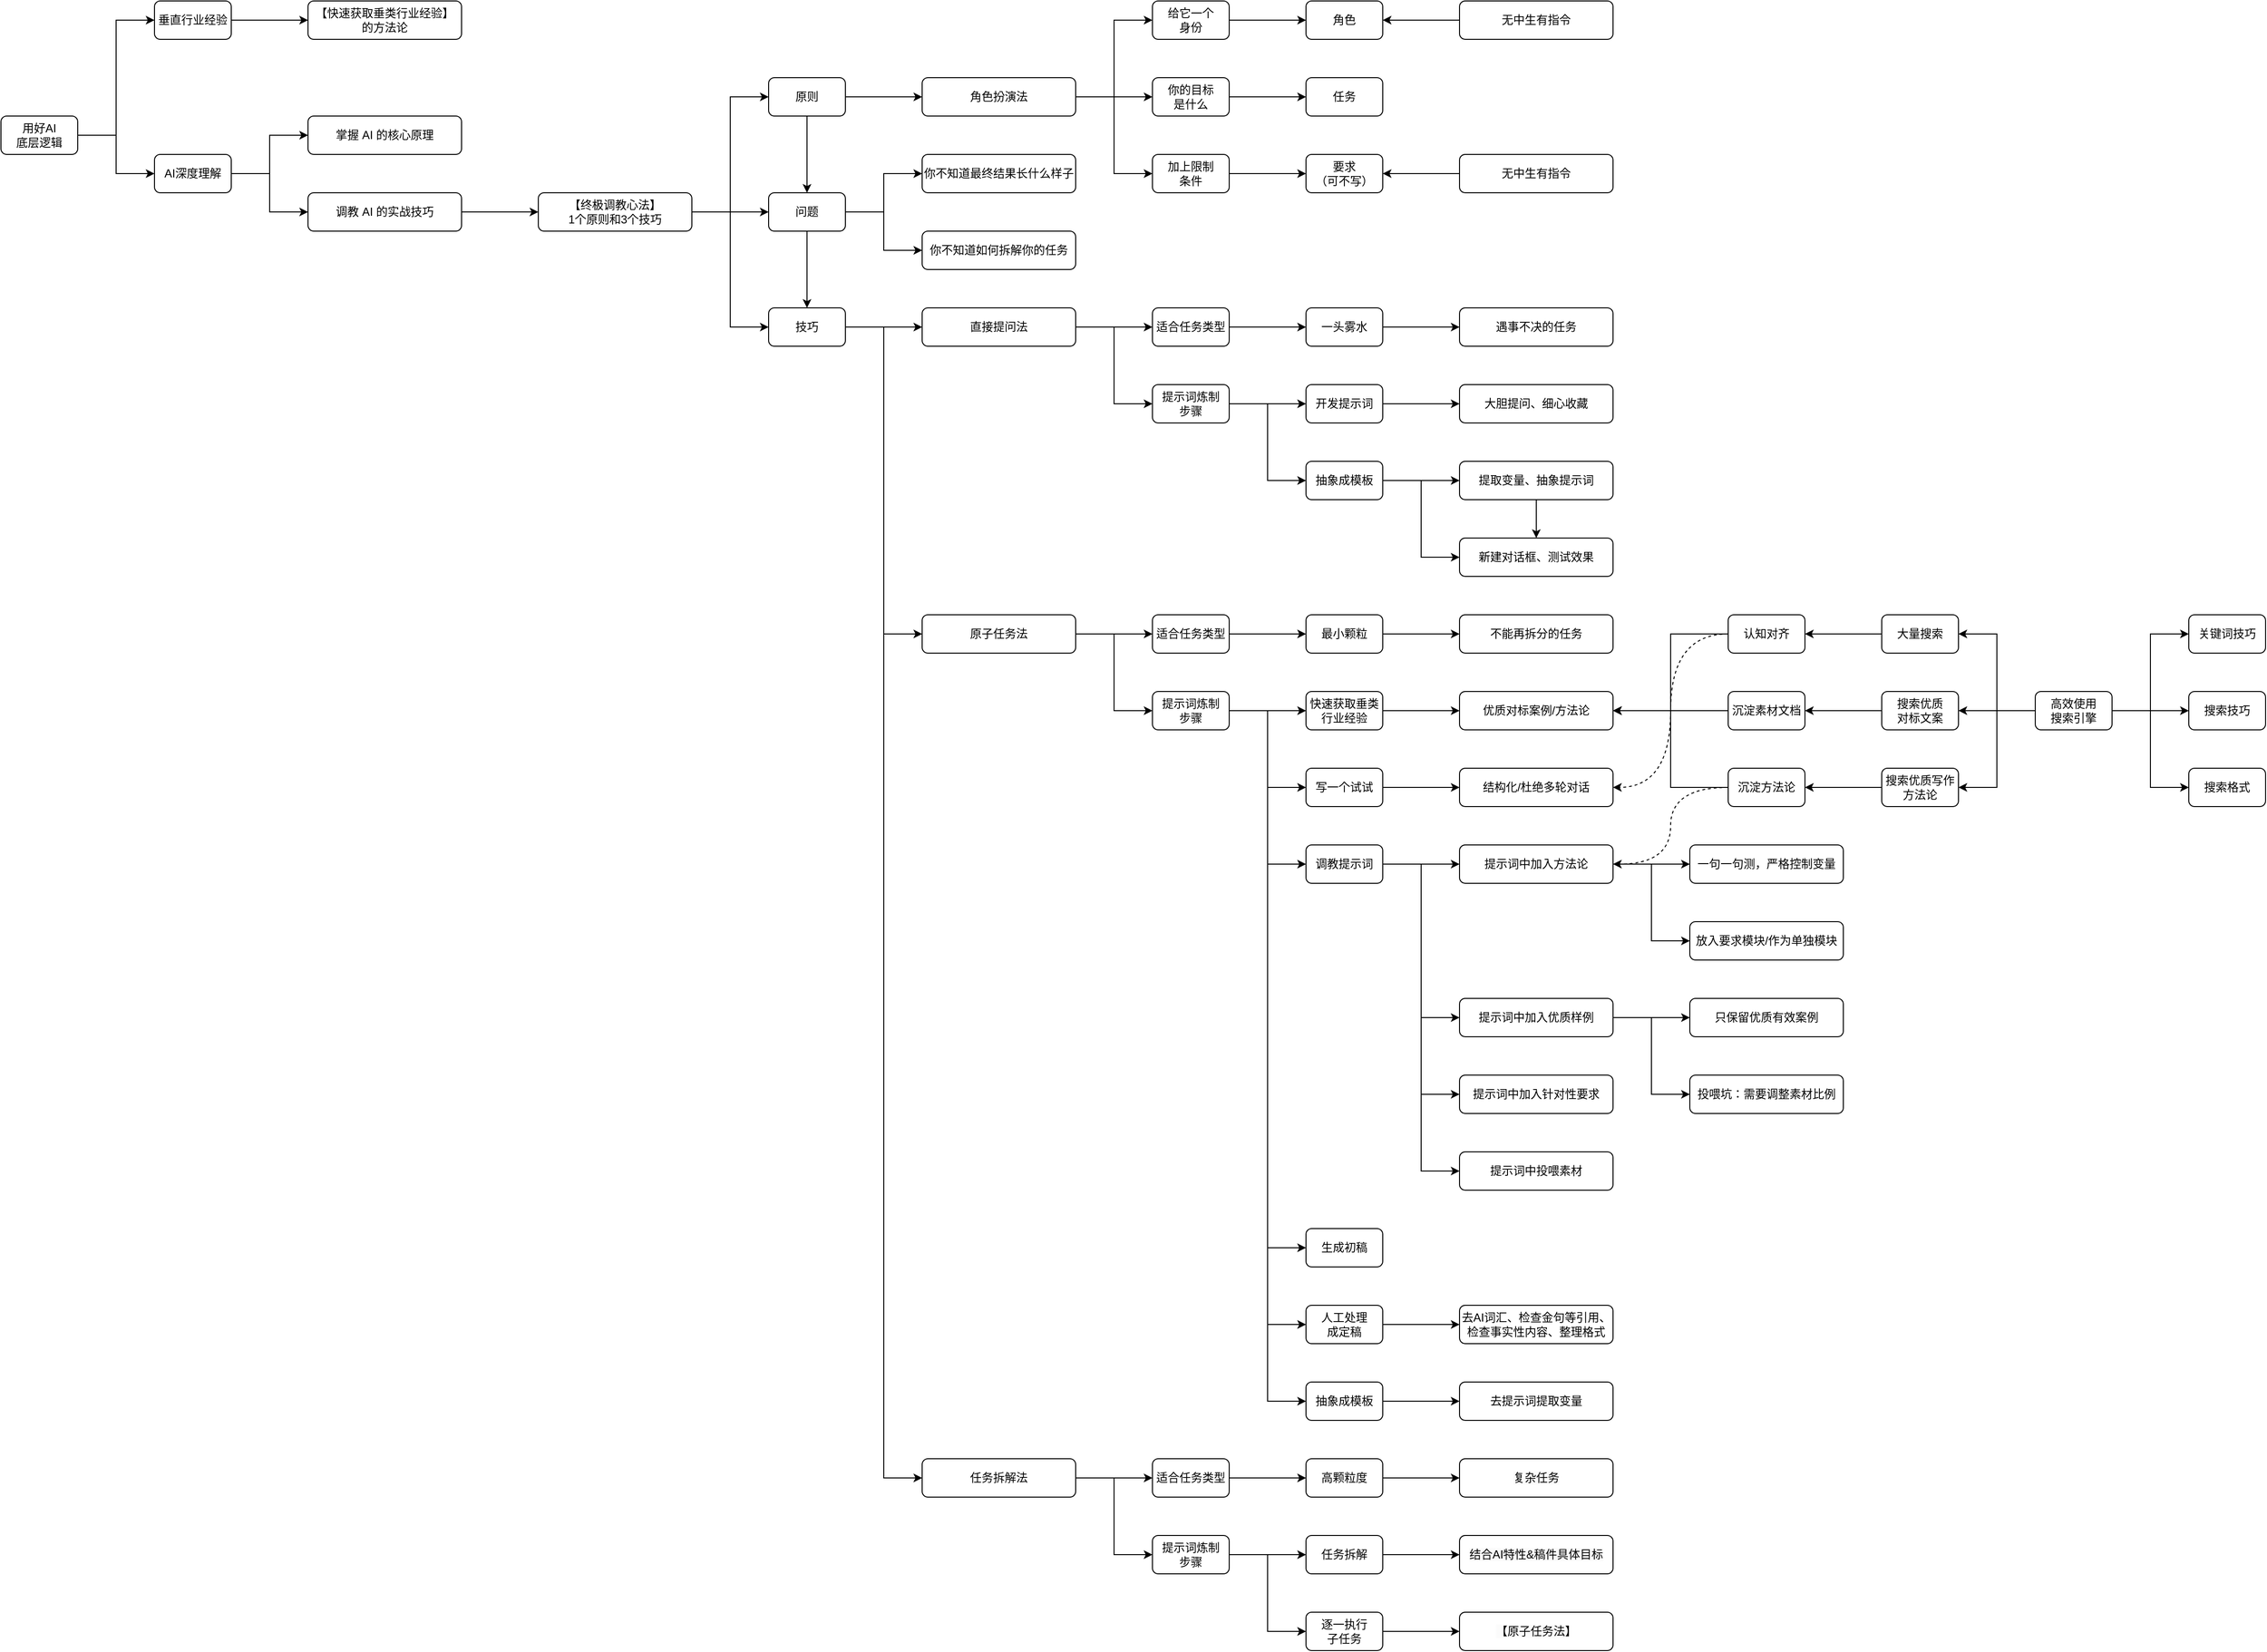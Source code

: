 <mxfile version="25.0.3">
  <diagram name="第 1 页" id="VVKxm9oJFXwjmaiK9dIZ">
    <mxGraphModel dx="1761" dy="476" grid="1" gridSize="10" guides="1" tooltips="1" connect="1" arrows="1" fold="1" page="1" pageScale="1" pageWidth="827" pageHeight="1169" math="0" shadow="0">
      <root>
        <mxCell id="0" />
        <mxCell id="1" parent="0" />
        <mxCell id="oRHwsimc5Iw2dlS-Z3f--4" style="edgeStyle=orthogonalEdgeStyle;rounded=0;hachureGap=4;orthogonalLoop=1;jettySize=auto;html=1;fontFamily=Architects Daughter;fontSource=https%3A%2F%2Ffonts.googleapis.com%2Fcss%3Ffamily%3DArchitects%2BDaughter;" parent="1" source="oRHwsimc5Iw2dlS-Z3f--1" target="oRHwsimc5Iw2dlS-Z3f--2" edge="1">
          <mxGeometry relative="1" as="geometry">
            <Array as="points">
              <mxPoint x="-640" y="260" />
              <mxPoint x="-640" y="140" />
            </Array>
          </mxGeometry>
        </mxCell>
        <mxCell id="oRHwsimc5Iw2dlS-Z3f--5" style="edgeStyle=orthogonalEdgeStyle;shape=connector;rounded=0;hachureGap=4;orthogonalLoop=1;jettySize=auto;html=1;strokeColor=default;align=center;verticalAlign=middle;fontFamily=Architects Daughter;fontSource=https%3A%2F%2Ffonts.googleapis.com%2Fcss%3Ffamily%3DArchitects%2BDaughter;fontSize=11;fontColor=default;labelBackgroundColor=default;endArrow=classic;" parent="1" source="oRHwsimc5Iw2dlS-Z3f--1" target="oRHwsimc5Iw2dlS-Z3f--3" edge="1">
          <mxGeometry relative="1" as="geometry" />
        </mxCell>
        <mxCell id="oRHwsimc5Iw2dlS-Z3f--1" value="用好AI&lt;br&gt;底层逻辑" style="rounded=1;whiteSpace=wrap;html=1;" parent="1" vertex="1">
          <mxGeometry x="-760" y="240" width="80" height="40" as="geometry" />
        </mxCell>
        <mxCell id="oRHwsimc5Iw2dlS-Z3f--7" style="edgeStyle=orthogonalEdgeStyle;shape=connector;rounded=0;hachureGap=4;orthogonalLoop=1;jettySize=auto;html=1;entryX=0;entryY=0.5;entryDx=0;entryDy=0;strokeColor=default;align=center;verticalAlign=middle;fontFamily=Architects Daughter;fontSource=https%3A%2F%2Ffonts.googleapis.com%2Fcss%3Ffamily%3DArchitects%2BDaughter;fontSize=11;fontColor=default;labelBackgroundColor=default;endArrow=classic;" parent="1" source="oRHwsimc5Iw2dlS-Z3f--2" target="oRHwsimc5Iw2dlS-Z3f--6" edge="1">
          <mxGeometry relative="1" as="geometry" />
        </mxCell>
        <mxCell id="oRHwsimc5Iw2dlS-Z3f--2" value="垂直行业经验" style="rounded=1;whiteSpace=wrap;html=1;" parent="1" vertex="1">
          <mxGeometry x="-600" y="120" width="80" height="40" as="geometry" />
        </mxCell>
        <mxCell id="oRHwsimc5Iw2dlS-Z3f--9" style="edgeStyle=orthogonalEdgeStyle;shape=connector;rounded=0;hachureGap=4;orthogonalLoop=1;jettySize=auto;html=1;strokeColor=default;align=center;verticalAlign=middle;fontFamily=Architects Daughter;fontSource=https%3A%2F%2Ffonts.googleapis.com%2Fcss%3Ffamily%3DArchitects%2BDaughter;fontSize=11;fontColor=default;labelBackgroundColor=default;endArrow=classic;" parent="1" source="oRHwsimc5Iw2dlS-Z3f--3" target="oRHwsimc5Iw2dlS-Z3f--8" edge="1">
          <mxGeometry relative="1" as="geometry">
            <Array as="points">
              <mxPoint x="-480" y="300" />
              <mxPoint x="-480" y="340" />
            </Array>
          </mxGeometry>
        </mxCell>
        <mxCell id="oRHwsimc5Iw2dlS-Z3f--11" style="edgeStyle=orthogonalEdgeStyle;shape=connector;rounded=0;hachureGap=4;orthogonalLoop=1;jettySize=auto;html=1;strokeColor=default;align=center;verticalAlign=middle;fontFamily=Architects Daughter;fontSource=https%3A%2F%2Ffonts.googleapis.com%2Fcss%3Ffamily%3DArchitects%2BDaughter;fontSize=11;fontColor=default;labelBackgroundColor=default;endArrow=classic;" parent="1" source="oRHwsimc5Iw2dlS-Z3f--3" target="oRHwsimc5Iw2dlS-Z3f--10" edge="1">
          <mxGeometry relative="1" as="geometry" />
        </mxCell>
        <mxCell id="oRHwsimc5Iw2dlS-Z3f--3" value="AI深度理解" style="rounded=1;whiteSpace=wrap;html=1;" parent="1" vertex="1">
          <mxGeometry x="-600" y="280" width="80" height="40" as="geometry" />
        </mxCell>
        <mxCell id="oRHwsimc5Iw2dlS-Z3f--6" value="&lt;div&gt;【快速获取垂类行业经验】&lt;/div&gt;&lt;div&gt;的方法论&lt;/div&gt;" style="rounded=1;whiteSpace=wrap;html=1;" parent="1" vertex="1">
          <mxGeometry x="-440" y="120" width="160" height="40" as="geometry" />
        </mxCell>
        <mxCell id="oRHwsimc5Iw2dlS-Z3f--13" style="edgeStyle=orthogonalEdgeStyle;shape=connector;rounded=0;hachureGap=4;orthogonalLoop=1;jettySize=auto;html=1;strokeColor=default;align=center;verticalAlign=middle;fontFamily=Architects Daughter;fontSource=https%3A%2F%2Ffonts.googleapis.com%2Fcss%3Ffamily%3DArchitects%2BDaughter;fontSize=11;fontColor=default;labelBackgroundColor=default;endArrow=classic;" parent="1" source="oRHwsimc5Iw2dlS-Z3f--8" target="oRHwsimc5Iw2dlS-Z3f--12" edge="1">
          <mxGeometry relative="1" as="geometry" />
        </mxCell>
        <mxCell id="oRHwsimc5Iw2dlS-Z3f--8" value="&lt;div&gt;调教 AI 的实战技巧&lt;/div&gt;" style="rounded=1;whiteSpace=wrap;html=1;" parent="1" vertex="1">
          <mxGeometry x="-440" y="320" width="160" height="40" as="geometry" />
        </mxCell>
        <mxCell id="oRHwsimc5Iw2dlS-Z3f--10" value="&lt;div&gt;掌握 AI 的核心原理&lt;/div&gt;" style="rounded=1;whiteSpace=wrap;html=1;" parent="1" vertex="1">
          <mxGeometry x="-440" y="240" width="160" height="40" as="geometry" />
        </mxCell>
        <mxCell id="oRHwsimc5Iw2dlS-Z3f--16" style="edgeStyle=orthogonalEdgeStyle;shape=connector;rounded=0;hachureGap=4;orthogonalLoop=1;jettySize=auto;html=1;entryX=0;entryY=0.5;entryDx=0;entryDy=0;strokeColor=default;align=center;verticalAlign=middle;fontFamily=Architects Daughter;fontSource=https%3A%2F%2Ffonts.googleapis.com%2Fcss%3Ffamily%3DArchitects%2BDaughter;fontSize=11;fontColor=default;labelBackgroundColor=default;endArrow=classic;" parent="1" source="oRHwsimc5Iw2dlS-Z3f--12" target="oRHwsimc5Iw2dlS-Z3f--15" edge="1">
          <mxGeometry relative="1" as="geometry" />
        </mxCell>
        <mxCell id="oRHwsimc5Iw2dlS-Z3f--21" style="edgeStyle=orthogonalEdgeStyle;shape=connector;rounded=0;hachureGap=4;orthogonalLoop=1;jettySize=auto;html=1;strokeColor=default;align=center;verticalAlign=middle;fontFamily=Architects Daughter;fontSource=https%3A%2F%2Ffonts.googleapis.com%2Fcss%3Ffamily%3DArchitects%2BDaughter;fontSize=11;fontColor=default;labelBackgroundColor=default;endArrow=classic;" parent="1" source="oRHwsimc5Iw2dlS-Z3f--12" target="oRHwsimc5Iw2dlS-Z3f--17" edge="1">
          <mxGeometry relative="1" as="geometry">
            <Array as="points">
              <mxPoint y="340" />
              <mxPoint y="220" />
            </Array>
          </mxGeometry>
        </mxCell>
        <mxCell id="oRHwsimc5Iw2dlS-Z3f--27" style="edgeStyle=orthogonalEdgeStyle;shape=connector;rounded=0;hachureGap=4;orthogonalLoop=1;jettySize=auto;html=1;entryX=0;entryY=0.5;entryDx=0;entryDy=0;strokeColor=default;align=center;verticalAlign=middle;fontFamily=Architects Daughter;fontSource=https%3A%2F%2Ffonts.googleapis.com%2Fcss%3Ffamily%3DArchitects%2BDaughter;fontSize=11;fontColor=default;labelBackgroundColor=default;endArrow=classic;" parent="1" source="oRHwsimc5Iw2dlS-Z3f--12" target="oRHwsimc5Iw2dlS-Z3f--26" edge="1">
          <mxGeometry relative="1" as="geometry" />
        </mxCell>
        <mxCell id="oRHwsimc5Iw2dlS-Z3f--12" value="&lt;div&gt;【终极调教心法&lt;span style=&quot;background-color: initial;&quot;&gt;】&lt;/span&gt;&lt;/div&gt;&lt;div&gt;1个原则和3个技巧&lt;/div&gt;" style="rounded=1;whiteSpace=wrap;html=1;" parent="1" vertex="1">
          <mxGeometry x="-200" y="320" width="160" height="40" as="geometry" />
        </mxCell>
        <mxCell id="oRHwsimc5Iw2dlS-Z3f--23" style="edgeStyle=orthogonalEdgeStyle;shape=connector;rounded=0;hachureGap=4;orthogonalLoop=1;jettySize=auto;html=1;entryX=0;entryY=0.5;entryDx=0;entryDy=0;strokeColor=default;align=center;verticalAlign=middle;fontFamily=Architects Daughter;fontSource=https%3A%2F%2Ffonts.googleapis.com%2Fcss%3Ffamily%3DArchitects%2BDaughter;fontSize=11;fontColor=default;labelBackgroundColor=default;endArrow=classic;" parent="1" source="oRHwsimc5Iw2dlS-Z3f--15" target="oRHwsimc5Iw2dlS-Z3f--22" edge="1">
          <mxGeometry relative="1" as="geometry" />
        </mxCell>
        <mxCell id="oRHwsimc5Iw2dlS-Z3f--24" style="edgeStyle=orthogonalEdgeStyle;shape=connector;rounded=0;hachureGap=4;orthogonalLoop=1;jettySize=auto;html=1;entryX=0;entryY=0.5;entryDx=0;entryDy=0;strokeColor=default;align=center;verticalAlign=middle;fontFamily=Architects Daughter;fontSource=https%3A%2F%2Ffonts.googleapis.com%2Fcss%3Ffamily%3DArchitects%2BDaughter;fontSize=11;fontColor=default;labelBackgroundColor=default;endArrow=classic;" parent="1" source="oRHwsimc5Iw2dlS-Z3f--15" target="oRHwsimc5Iw2dlS-Z3f--18" edge="1">
          <mxGeometry relative="1" as="geometry" />
        </mxCell>
        <mxCell id="oRHwsimc5Iw2dlS-Z3f--35" style="edgeStyle=orthogonalEdgeStyle;shape=connector;rounded=0;hachureGap=4;orthogonalLoop=1;jettySize=auto;html=1;entryX=0.5;entryY=0;entryDx=0;entryDy=0;strokeColor=default;align=center;verticalAlign=middle;fontFamily=Architects Daughter;fontSource=https%3A%2F%2Ffonts.googleapis.com%2Fcss%3Ffamily%3DArchitects%2BDaughter;fontSize=11;fontColor=default;labelBackgroundColor=default;endArrow=classic;" parent="1" source="oRHwsimc5Iw2dlS-Z3f--15" target="oRHwsimc5Iw2dlS-Z3f--26" edge="1">
          <mxGeometry relative="1" as="geometry" />
        </mxCell>
        <mxCell id="oRHwsimc5Iw2dlS-Z3f--15" value="问题" style="rounded=1;whiteSpace=wrap;html=1;" parent="1" vertex="1">
          <mxGeometry x="40" y="320" width="80" height="40" as="geometry" />
        </mxCell>
        <mxCell id="oRHwsimc5Iw2dlS-Z3f--25" style="edgeStyle=orthogonalEdgeStyle;shape=connector;rounded=0;hachureGap=4;orthogonalLoop=1;jettySize=auto;html=1;strokeColor=default;align=center;verticalAlign=middle;fontFamily=Architects Daughter;fontSource=https%3A%2F%2Ffonts.googleapis.com%2Fcss%3Ffamily%3DArchitects%2BDaughter;fontSize=11;fontColor=default;labelBackgroundColor=default;endArrow=classic;" parent="1" source="oRHwsimc5Iw2dlS-Z3f--17" target="oRHwsimc5Iw2dlS-Z3f--20" edge="1">
          <mxGeometry relative="1" as="geometry" />
        </mxCell>
        <mxCell id="oRHwsimc5Iw2dlS-Z3f--34" style="edgeStyle=orthogonalEdgeStyle;shape=connector;rounded=0;hachureGap=4;orthogonalLoop=1;jettySize=auto;html=1;strokeColor=default;align=center;verticalAlign=middle;fontFamily=Architects Daughter;fontSource=https%3A%2F%2Ffonts.googleapis.com%2Fcss%3Ffamily%3DArchitects%2BDaughter;fontSize=11;fontColor=default;labelBackgroundColor=default;endArrow=classic;" parent="1" source="oRHwsimc5Iw2dlS-Z3f--17" target="oRHwsimc5Iw2dlS-Z3f--15" edge="1">
          <mxGeometry relative="1" as="geometry" />
        </mxCell>
        <mxCell id="oRHwsimc5Iw2dlS-Z3f--17" value="原则" style="rounded=1;whiteSpace=wrap;html=1;" parent="1" vertex="1">
          <mxGeometry x="40" y="200" width="80" height="40" as="geometry" />
        </mxCell>
        <mxCell id="oRHwsimc5Iw2dlS-Z3f--18" value="&lt;div&gt;你不知道最终结果长什么样子&lt;/div&gt;" style="rounded=1;whiteSpace=wrap;html=1;" parent="1" vertex="1">
          <mxGeometry x="200" y="280" width="160" height="40" as="geometry" />
        </mxCell>
        <mxCell id="oRHwsimc5Iw2dlS-Z3f--40" style="edgeStyle=orthogonalEdgeStyle;shape=connector;rounded=0;hachureGap=4;orthogonalLoop=1;jettySize=auto;html=1;entryX=0;entryY=0.5;entryDx=0;entryDy=0;strokeColor=default;align=center;verticalAlign=middle;fontFamily=Architects Daughter;fontSource=https%3A%2F%2Ffonts.googleapis.com%2Fcss%3Ffamily%3DArchitects%2BDaughter;fontSize=11;fontColor=default;labelBackgroundColor=default;endArrow=classic;" parent="1" source="oRHwsimc5Iw2dlS-Z3f--20" target="oRHwsimc5Iw2dlS-Z3f--38" edge="1">
          <mxGeometry relative="1" as="geometry" />
        </mxCell>
        <mxCell id="oRHwsimc5Iw2dlS-Z3f--41" style="edgeStyle=orthogonalEdgeStyle;shape=connector;rounded=0;hachureGap=4;orthogonalLoop=1;jettySize=auto;html=1;strokeColor=default;align=center;verticalAlign=middle;fontFamily=Architects Daughter;fontSource=https%3A%2F%2Ffonts.googleapis.com%2Fcss%3Ffamily%3DArchitects%2BDaughter;fontSize=11;fontColor=default;labelBackgroundColor=default;endArrow=classic;" parent="1" source="oRHwsimc5Iw2dlS-Z3f--20" target="oRHwsimc5Iw2dlS-Z3f--37" edge="1">
          <mxGeometry relative="1" as="geometry" />
        </mxCell>
        <mxCell id="oRHwsimc5Iw2dlS-Z3f--42" style="edgeStyle=orthogonalEdgeStyle;shape=connector;rounded=0;hachureGap=4;orthogonalLoop=1;jettySize=auto;html=1;entryX=0;entryY=0.5;entryDx=0;entryDy=0;strokeColor=default;align=center;verticalAlign=middle;fontFamily=Architects Daughter;fontSource=https%3A%2F%2Ffonts.googleapis.com%2Fcss%3Ffamily%3DArchitects%2BDaughter;fontSize=11;fontColor=default;labelBackgroundColor=default;endArrow=classic;" parent="1" source="oRHwsimc5Iw2dlS-Z3f--20" target="oRHwsimc5Iw2dlS-Z3f--39" edge="1">
          <mxGeometry relative="1" as="geometry" />
        </mxCell>
        <mxCell id="oRHwsimc5Iw2dlS-Z3f--20" value="角色扮演法" style="rounded=1;whiteSpace=wrap;html=1;" parent="1" vertex="1">
          <mxGeometry x="200" y="200" width="160" height="40" as="geometry" />
        </mxCell>
        <mxCell id="oRHwsimc5Iw2dlS-Z3f--22" value="&lt;div&gt;你不知道如何拆解你的任务&lt;/div&gt;" style="rounded=1;whiteSpace=wrap;html=1;" parent="1" vertex="1">
          <mxGeometry x="200" y="360" width="160" height="40" as="geometry" />
        </mxCell>
        <mxCell id="oRHwsimc5Iw2dlS-Z3f--31" style="edgeStyle=orthogonalEdgeStyle;shape=connector;rounded=0;hachureGap=4;orthogonalLoop=1;jettySize=auto;html=1;entryX=0;entryY=0.5;entryDx=0;entryDy=0;strokeColor=default;align=center;verticalAlign=middle;fontFamily=Architects Daughter;fontSource=https%3A%2F%2Ffonts.googleapis.com%2Fcss%3Ffamily%3DArchitects%2BDaughter;fontSize=11;fontColor=default;labelBackgroundColor=default;endArrow=classic;" parent="1" source="oRHwsimc5Iw2dlS-Z3f--26" target="oRHwsimc5Iw2dlS-Z3f--28" edge="1">
          <mxGeometry relative="1" as="geometry" />
        </mxCell>
        <mxCell id="oRHwsimc5Iw2dlS-Z3f--32" style="edgeStyle=orthogonalEdgeStyle;shape=connector;rounded=0;hachureGap=4;orthogonalLoop=1;jettySize=auto;html=1;entryX=0;entryY=0.5;entryDx=0;entryDy=0;strokeColor=default;align=center;verticalAlign=middle;fontFamily=Architects Daughter;fontSource=https%3A%2F%2Ffonts.googleapis.com%2Fcss%3Ffamily%3DArchitects%2BDaughter;fontSize=11;fontColor=default;labelBackgroundColor=default;endArrow=classic;" parent="1" source="oRHwsimc5Iw2dlS-Z3f--26" target="oRHwsimc5Iw2dlS-Z3f--29" edge="1">
          <mxGeometry relative="1" as="geometry" />
        </mxCell>
        <mxCell id="oRHwsimc5Iw2dlS-Z3f--33" style="edgeStyle=orthogonalEdgeStyle;shape=connector;rounded=0;hachureGap=4;orthogonalLoop=1;jettySize=auto;html=1;entryX=0;entryY=0.5;entryDx=0;entryDy=0;strokeColor=default;align=center;verticalAlign=middle;fontFamily=Architects Daughter;fontSource=https%3A%2F%2Ffonts.googleapis.com%2Fcss%3Ffamily%3DArchitects%2BDaughter;fontSize=11;fontColor=default;labelBackgroundColor=default;endArrow=classic;" parent="1" source="oRHwsimc5Iw2dlS-Z3f--26" target="oRHwsimc5Iw2dlS-Z3f--30" edge="1">
          <mxGeometry relative="1" as="geometry" />
        </mxCell>
        <mxCell id="oRHwsimc5Iw2dlS-Z3f--26" value="技巧" style="rounded=1;whiteSpace=wrap;html=1;" parent="1" vertex="1">
          <mxGeometry x="40" y="440" width="80" height="40" as="geometry" />
        </mxCell>
        <mxCell id="oRHwsimc5Iw2dlS-Z3f--56" style="edgeStyle=orthogonalEdgeStyle;shape=connector;rounded=0;hachureGap=4;orthogonalLoop=1;jettySize=auto;html=1;strokeColor=default;align=center;verticalAlign=middle;fontFamily=Architects Daughter;fontSource=https%3A%2F%2Ffonts.googleapis.com%2Fcss%3Ffamily%3DArchitects%2BDaughter;fontSize=11;fontColor=default;labelBackgroundColor=default;endArrow=classic;" parent="1" source="oRHwsimc5Iw2dlS-Z3f--28" target="oRHwsimc5Iw2dlS-Z3f--55" edge="1">
          <mxGeometry relative="1" as="geometry" />
        </mxCell>
        <mxCell id="oRHwsimc5Iw2dlS-Z3f--62" style="edgeStyle=orthogonalEdgeStyle;shape=connector;rounded=0;hachureGap=4;orthogonalLoop=1;jettySize=auto;html=1;entryX=0;entryY=0.5;entryDx=0;entryDy=0;strokeColor=default;align=center;verticalAlign=middle;fontFamily=Architects Daughter;fontSource=https%3A%2F%2Ffonts.googleapis.com%2Fcss%3Ffamily%3DArchitects%2BDaughter;fontSize=11;fontColor=default;labelBackgroundColor=default;endArrow=classic;" parent="1" source="oRHwsimc5Iw2dlS-Z3f--28" target="oRHwsimc5Iw2dlS-Z3f--61" edge="1">
          <mxGeometry relative="1" as="geometry" />
        </mxCell>
        <mxCell id="oRHwsimc5Iw2dlS-Z3f--28" value="直接提问法" style="rounded=1;whiteSpace=wrap;html=1;" parent="1" vertex="1">
          <mxGeometry x="200" y="440" width="160" height="40" as="geometry" />
        </mxCell>
        <mxCell id="oRHwsimc5Iw2dlS-Z3f--77" style="edgeStyle=orthogonalEdgeStyle;shape=connector;rounded=0;hachureGap=4;orthogonalLoop=1;jettySize=auto;html=1;strokeColor=default;align=center;verticalAlign=middle;fontFamily=Architects Daughter;fontSource=https%3A%2F%2Ffonts.googleapis.com%2Fcss%3Ffamily%3DArchitects%2BDaughter;fontSize=11;fontColor=default;labelBackgroundColor=default;endArrow=classic;" parent="1" source="oRHwsimc5Iw2dlS-Z3f--29" target="oRHwsimc5Iw2dlS-Z3f--75" edge="1">
          <mxGeometry relative="1" as="geometry" />
        </mxCell>
        <mxCell id="oRHwsimc5Iw2dlS-Z3f--78" style="edgeStyle=orthogonalEdgeStyle;shape=connector;rounded=0;hachureGap=4;orthogonalLoop=1;jettySize=auto;html=1;entryX=0;entryY=0.5;entryDx=0;entryDy=0;strokeColor=default;align=center;verticalAlign=middle;fontFamily=Architects Daughter;fontSource=https%3A%2F%2Ffonts.googleapis.com%2Fcss%3Ffamily%3DArchitects%2BDaughter;fontSize=11;fontColor=default;labelBackgroundColor=default;endArrow=classic;" parent="1" source="oRHwsimc5Iw2dlS-Z3f--29" target="oRHwsimc5Iw2dlS-Z3f--76" edge="1">
          <mxGeometry relative="1" as="geometry" />
        </mxCell>
        <mxCell id="oRHwsimc5Iw2dlS-Z3f--29" value="原子任务法" style="rounded=1;whiteSpace=wrap;html=1;" parent="1" vertex="1">
          <mxGeometry x="200" y="760" width="160" height="40" as="geometry" />
        </mxCell>
        <mxCell id="1sdceHIgSRcmXwj8wAUc-61" style="edgeStyle=orthogonalEdgeStyle;shape=connector;rounded=0;hachureGap=4;orthogonalLoop=1;jettySize=auto;html=1;strokeColor=default;align=center;verticalAlign=middle;fontFamily=Architects Daughter;fontSource=https%3A%2F%2Ffonts.googleapis.com%2Fcss%3Ffamily%3DArchitects%2BDaughter;fontSize=11;fontColor=default;labelBackgroundColor=default;endArrow=classic;" parent="1" source="oRHwsimc5Iw2dlS-Z3f--30" target="1sdceHIgSRcmXwj8wAUc-60" edge="1">
          <mxGeometry relative="1" as="geometry" />
        </mxCell>
        <mxCell id="1sdceHIgSRcmXwj8wAUc-67" style="edgeStyle=orthogonalEdgeStyle;shape=connector;rounded=0;hachureGap=4;orthogonalLoop=1;jettySize=auto;html=1;entryX=0;entryY=0.5;entryDx=0;entryDy=0;strokeColor=default;align=center;verticalAlign=middle;fontFamily=Architects Daughter;fontSource=https%3A%2F%2Ffonts.googleapis.com%2Fcss%3Ffamily%3DArchitects%2BDaughter;fontSize=11;fontColor=default;labelBackgroundColor=default;endArrow=classic;" parent="1" source="oRHwsimc5Iw2dlS-Z3f--30" target="1sdceHIgSRcmXwj8wAUc-62" edge="1">
          <mxGeometry relative="1" as="geometry" />
        </mxCell>
        <mxCell id="oRHwsimc5Iw2dlS-Z3f--30" value="任务拆解法" style="rounded=1;whiteSpace=wrap;html=1;" parent="1" vertex="1">
          <mxGeometry x="200" y="1640" width="160" height="40" as="geometry" />
        </mxCell>
        <mxCell id="oRHwsimc5Iw2dlS-Z3f--47" style="edgeStyle=orthogonalEdgeStyle;shape=connector;rounded=0;hachureGap=4;orthogonalLoop=1;jettySize=auto;html=1;strokeColor=default;align=center;verticalAlign=middle;fontFamily=Architects Daughter;fontSource=https%3A%2F%2Ffonts.googleapis.com%2Fcss%3Ffamily%3DArchitects%2BDaughter;fontSize=11;fontColor=default;labelBackgroundColor=default;endArrow=classic;" parent="1" source="oRHwsimc5Iw2dlS-Z3f--37" target="oRHwsimc5Iw2dlS-Z3f--43" edge="1">
          <mxGeometry relative="1" as="geometry" />
        </mxCell>
        <mxCell id="oRHwsimc5Iw2dlS-Z3f--37" value="你的目标&lt;br&gt;是什么" style="rounded=1;whiteSpace=wrap;html=1;" parent="1" vertex="1">
          <mxGeometry x="440" y="200" width="80" height="40" as="geometry" />
        </mxCell>
        <mxCell id="oRHwsimc5Iw2dlS-Z3f--46" style="edgeStyle=orthogonalEdgeStyle;shape=connector;rounded=0;hachureGap=4;orthogonalLoop=1;jettySize=auto;html=1;strokeColor=default;align=center;verticalAlign=middle;fontFamily=Architects Daughter;fontSource=https%3A%2F%2Ffonts.googleapis.com%2Fcss%3Ffamily%3DArchitects%2BDaughter;fontSize=11;fontColor=default;labelBackgroundColor=default;endArrow=classic;" parent="1" source="oRHwsimc5Iw2dlS-Z3f--38" target="oRHwsimc5Iw2dlS-Z3f--44" edge="1">
          <mxGeometry relative="1" as="geometry" />
        </mxCell>
        <mxCell id="oRHwsimc5Iw2dlS-Z3f--38" value="给它一个&lt;br&gt;身份" style="rounded=1;whiteSpace=wrap;html=1;" parent="1" vertex="1">
          <mxGeometry x="440" y="120" width="80" height="40" as="geometry" />
        </mxCell>
        <mxCell id="oRHwsimc5Iw2dlS-Z3f--48" style="edgeStyle=orthogonalEdgeStyle;shape=connector;rounded=0;hachureGap=4;orthogonalLoop=1;jettySize=auto;html=1;strokeColor=default;align=center;verticalAlign=middle;fontFamily=Architects Daughter;fontSource=https%3A%2F%2Ffonts.googleapis.com%2Fcss%3Ffamily%3DArchitects%2BDaughter;fontSize=11;fontColor=default;labelBackgroundColor=default;endArrow=classic;" parent="1" source="oRHwsimc5Iw2dlS-Z3f--39" target="oRHwsimc5Iw2dlS-Z3f--45" edge="1">
          <mxGeometry relative="1" as="geometry" />
        </mxCell>
        <mxCell id="oRHwsimc5Iw2dlS-Z3f--39" value="加上限制&lt;br&gt;条件" style="rounded=1;whiteSpace=wrap;html=1;" parent="1" vertex="1">
          <mxGeometry x="440" y="280" width="80" height="40" as="geometry" />
        </mxCell>
        <mxCell id="oRHwsimc5Iw2dlS-Z3f--43" value="任务" style="rounded=1;whiteSpace=wrap;html=1;" parent="1" vertex="1">
          <mxGeometry x="600" y="200" width="80" height="40" as="geometry" />
        </mxCell>
        <mxCell id="oRHwsimc5Iw2dlS-Z3f--44" value="角色" style="rounded=1;whiteSpace=wrap;html=1;" parent="1" vertex="1">
          <mxGeometry x="600" y="120" width="80" height="40" as="geometry" />
        </mxCell>
        <mxCell id="oRHwsimc5Iw2dlS-Z3f--45" value="要求&lt;br&gt;（可不写）" style="rounded=1;whiteSpace=wrap;html=1;" parent="1" vertex="1">
          <mxGeometry x="600" y="280" width="80" height="40" as="geometry" />
        </mxCell>
        <mxCell id="oRHwsimc5Iw2dlS-Z3f--51" style="edgeStyle=orthogonalEdgeStyle;shape=connector;rounded=0;hachureGap=4;orthogonalLoop=1;jettySize=auto;html=1;entryX=1;entryY=0.5;entryDx=0;entryDy=0;strokeColor=default;align=center;verticalAlign=middle;fontFamily=Architects Daughter;fontSource=https%3A%2F%2Ffonts.googleapis.com%2Fcss%3Ffamily%3DArchitects%2BDaughter;fontSize=11;fontColor=default;labelBackgroundColor=default;endArrow=classic;" parent="1" source="oRHwsimc5Iw2dlS-Z3f--50" target="oRHwsimc5Iw2dlS-Z3f--44" edge="1">
          <mxGeometry relative="1" as="geometry" />
        </mxCell>
        <mxCell id="oRHwsimc5Iw2dlS-Z3f--50" value="无中生有指令" style="rounded=1;whiteSpace=wrap;html=1;" parent="1" vertex="1">
          <mxGeometry x="760" y="120" width="160" height="40" as="geometry" />
        </mxCell>
        <mxCell id="oRHwsimc5Iw2dlS-Z3f--53" value="&lt;div&gt;遇事不决的任务&lt;/div&gt;" style="rounded=1;whiteSpace=wrap;html=1;" parent="1" vertex="1">
          <mxGeometry x="760" y="440" width="160" height="40" as="geometry" />
        </mxCell>
        <mxCell id="oRHwsimc5Iw2dlS-Z3f--59" style="edgeStyle=orthogonalEdgeStyle;shape=connector;rounded=0;hachureGap=4;orthogonalLoop=1;jettySize=auto;html=1;strokeColor=default;align=center;verticalAlign=middle;fontFamily=Architects Daughter;fontSource=https%3A%2F%2Ffonts.googleapis.com%2Fcss%3Ffamily%3DArchitects%2BDaughter;fontSize=11;fontColor=default;labelBackgroundColor=default;endArrow=classic;" parent="1" source="oRHwsimc5Iw2dlS-Z3f--55" target="oRHwsimc5Iw2dlS-Z3f--58" edge="1">
          <mxGeometry relative="1" as="geometry" />
        </mxCell>
        <mxCell id="oRHwsimc5Iw2dlS-Z3f--55" value="适合任务类型" style="rounded=1;whiteSpace=wrap;html=1;" parent="1" vertex="1">
          <mxGeometry x="440" y="440" width="80" height="40" as="geometry" />
        </mxCell>
        <mxCell id="oRHwsimc5Iw2dlS-Z3f--60" style="edgeStyle=orthogonalEdgeStyle;shape=connector;rounded=0;hachureGap=4;orthogonalLoop=1;jettySize=auto;html=1;strokeColor=default;align=center;verticalAlign=middle;fontFamily=Architects Daughter;fontSource=https%3A%2F%2Ffonts.googleapis.com%2Fcss%3Ffamily%3DArchitects%2BDaughter;fontSize=11;fontColor=default;labelBackgroundColor=default;endArrow=classic;" parent="1" source="oRHwsimc5Iw2dlS-Z3f--58" target="oRHwsimc5Iw2dlS-Z3f--53" edge="1">
          <mxGeometry relative="1" as="geometry" />
        </mxCell>
        <mxCell id="oRHwsimc5Iw2dlS-Z3f--58" value="一头雾水" style="rounded=1;whiteSpace=wrap;html=1;" parent="1" vertex="1">
          <mxGeometry x="600" y="440" width="80" height="40" as="geometry" />
        </mxCell>
        <mxCell id="oRHwsimc5Iw2dlS-Z3f--65" style="edgeStyle=orthogonalEdgeStyle;shape=connector;rounded=0;hachureGap=4;orthogonalLoop=1;jettySize=auto;html=1;strokeColor=default;align=center;verticalAlign=middle;fontFamily=Architects Daughter;fontSource=https%3A%2F%2Ffonts.googleapis.com%2Fcss%3Ffamily%3DArchitects%2BDaughter;fontSize=11;fontColor=default;labelBackgroundColor=default;endArrow=classic;" parent="1" source="oRHwsimc5Iw2dlS-Z3f--61" target="oRHwsimc5Iw2dlS-Z3f--63" edge="1">
          <mxGeometry relative="1" as="geometry" />
        </mxCell>
        <mxCell id="oRHwsimc5Iw2dlS-Z3f--66" style="edgeStyle=orthogonalEdgeStyle;shape=connector;rounded=0;hachureGap=4;orthogonalLoop=1;jettySize=auto;html=1;entryX=0;entryY=0.5;entryDx=0;entryDy=0;strokeColor=default;align=center;verticalAlign=middle;fontFamily=Architects Daughter;fontSource=https%3A%2F%2Ffonts.googleapis.com%2Fcss%3Ffamily%3DArchitects%2BDaughter;fontSize=11;fontColor=default;labelBackgroundColor=default;endArrow=classic;" parent="1" source="oRHwsimc5Iw2dlS-Z3f--61" target="oRHwsimc5Iw2dlS-Z3f--64" edge="1">
          <mxGeometry relative="1" as="geometry" />
        </mxCell>
        <mxCell id="oRHwsimc5Iw2dlS-Z3f--61" value="提示词炼制&lt;br&gt;步骤" style="rounded=1;whiteSpace=wrap;html=1;" parent="1" vertex="1">
          <mxGeometry x="440" y="520" width="80" height="40" as="geometry" />
        </mxCell>
        <mxCell id="oRHwsimc5Iw2dlS-Z3f--68" style="edgeStyle=orthogonalEdgeStyle;shape=connector;rounded=0;hachureGap=4;orthogonalLoop=1;jettySize=auto;html=1;strokeColor=default;align=center;verticalAlign=middle;fontFamily=Architects Daughter;fontSource=https%3A%2F%2Ffonts.googleapis.com%2Fcss%3Ffamily%3DArchitects%2BDaughter;fontSize=11;fontColor=default;labelBackgroundColor=default;endArrow=classic;" parent="1" source="oRHwsimc5Iw2dlS-Z3f--63" target="oRHwsimc5Iw2dlS-Z3f--67" edge="1">
          <mxGeometry relative="1" as="geometry" />
        </mxCell>
        <mxCell id="oRHwsimc5Iw2dlS-Z3f--63" value="开发提示词" style="rounded=1;whiteSpace=wrap;html=1;" parent="1" vertex="1">
          <mxGeometry x="600" y="520" width="80" height="40" as="geometry" />
        </mxCell>
        <mxCell id="oRHwsimc5Iw2dlS-Z3f--70" value="" style="edgeStyle=orthogonalEdgeStyle;shape=connector;rounded=0;hachureGap=4;orthogonalLoop=1;jettySize=auto;html=1;strokeColor=default;align=center;verticalAlign=middle;fontFamily=Architects Daughter;fontSource=https%3A%2F%2Ffonts.googleapis.com%2Fcss%3Ffamily%3DArchitects%2BDaughter;fontSize=11;fontColor=default;labelBackgroundColor=default;endArrow=classic;" parent="1" source="oRHwsimc5Iw2dlS-Z3f--64" target="oRHwsimc5Iw2dlS-Z3f--69" edge="1">
          <mxGeometry relative="1" as="geometry" />
        </mxCell>
        <mxCell id="oRHwsimc5Iw2dlS-Z3f--73" style="edgeStyle=orthogonalEdgeStyle;shape=connector;rounded=0;hachureGap=4;orthogonalLoop=1;jettySize=auto;html=1;entryX=0;entryY=0.5;entryDx=0;entryDy=0;strokeColor=default;align=center;verticalAlign=middle;fontFamily=Architects Daughter;fontSource=https%3A%2F%2Ffonts.googleapis.com%2Fcss%3Ffamily%3DArchitects%2BDaughter;fontSize=11;fontColor=default;labelBackgroundColor=default;endArrow=classic;" parent="1" source="oRHwsimc5Iw2dlS-Z3f--64" target="oRHwsimc5Iw2dlS-Z3f--71" edge="1">
          <mxGeometry relative="1" as="geometry" />
        </mxCell>
        <mxCell id="oRHwsimc5Iw2dlS-Z3f--64" value="抽象成模板" style="rounded=1;whiteSpace=wrap;html=1;" parent="1" vertex="1">
          <mxGeometry x="600" y="600" width="80" height="40" as="geometry" />
        </mxCell>
        <mxCell id="oRHwsimc5Iw2dlS-Z3f--67" value="大胆提问、细心收藏" style="rounded=1;whiteSpace=wrap;html=1;" parent="1" vertex="1">
          <mxGeometry x="760" y="520" width="160" height="40" as="geometry" />
        </mxCell>
        <mxCell id="oRHwsimc5Iw2dlS-Z3f--72" style="edgeStyle=orthogonalEdgeStyle;shape=connector;rounded=0;hachureGap=4;orthogonalLoop=1;jettySize=auto;html=1;strokeColor=default;align=center;verticalAlign=middle;fontFamily=Architects Daughter;fontSource=https%3A%2F%2Ffonts.googleapis.com%2Fcss%3Ffamily%3DArchitects%2BDaughter;fontSize=11;fontColor=default;labelBackgroundColor=default;endArrow=classic;" parent="1" source="oRHwsimc5Iw2dlS-Z3f--69" target="oRHwsimc5Iw2dlS-Z3f--71" edge="1">
          <mxGeometry relative="1" as="geometry" />
        </mxCell>
        <mxCell id="oRHwsimc5Iw2dlS-Z3f--69" value="提取变量、抽象提示词" style="rounded=1;whiteSpace=wrap;html=1;" parent="1" vertex="1">
          <mxGeometry x="760" y="600" width="160" height="40" as="geometry" />
        </mxCell>
        <mxCell id="oRHwsimc5Iw2dlS-Z3f--71" value="新建对话框、测试效果" style="rounded=1;whiteSpace=wrap;html=1;" parent="1" vertex="1">
          <mxGeometry x="760" y="680" width="160" height="40" as="geometry" />
        </mxCell>
        <mxCell id="oRHwsimc5Iw2dlS-Z3f--80" style="edgeStyle=orthogonalEdgeStyle;shape=connector;rounded=0;hachureGap=4;orthogonalLoop=1;jettySize=auto;html=1;entryX=0;entryY=0.5;entryDx=0;entryDy=0;strokeColor=default;align=center;verticalAlign=middle;fontFamily=Architects Daughter;fontSource=https%3A%2F%2Ffonts.googleapis.com%2Fcss%3Ffamily%3DArchitects%2BDaughter;fontSize=11;fontColor=default;labelBackgroundColor=default;endArrow=classic;" parent="1" source="oRHwsimc5Iw2dlS-Z3f--75" target="oRHwsimc5Iw2dlS-Z3f--79" edge="1">
          <mxGeometry relative="1" as="geometry" />
        </mxCell>
        <mxCell id="oRHwsimc5Iw2dlS-Z3f--75" value="适合任务类型" style="rounded=1;whiteSpace=wrap;html=1;" parent="1" vertex="1">
          <mxGeometry x="440" y="760" width="80" height="40" as="geometry" />
        </mxCell>
        <mxCell id="oRHwsimc5Iw2dlS-Z3f--84" style="edgeStyle=orthogonalEdgeStyle;shape=connector;rounded=0;hachureGap=4;orthogonalLoop=1;jettySize=auto;html=1;strokeColor=default;align=center;verticalAlign=middle;fontFamily=Architects Daughter;fontSource=https%3A%2F%2Ffonts.googleapis.com%2Fcss%3Ffamily%3DArchitects%2BDaughter;fontSize=11;fontColor=default;labelBackgroundColor=default;endArrow=classic;" parent="1" source="oRHwsimc5Iw2dlS-Z3f--76" target="oRHwsimc5Iw2dlS-Z3f--83" edge="1">
          <mxGeometry relative="1" as="geometry" />
        </mxCell>
        <mxCell id="1sdceHIgSRcmXwj8wAUc-25" style="edgeStyle=orthogonalEdgeStyle;shape=connector;rounded=0;hachureGap=4;orthogonalLoop=1;jettySize=auto;html=1;entryX=0;entryY=0.5;entryDx=0;entryDy=0;strokeColor=default;align=center;verticalAlign=middle;fontFamily=Architects Daughter;fontSource=https%3A%2F%2Ffonts.googleapis.com%2Fcss%3Ffamily%3DArchitects%2BDaughter;fontSize=11;fontColor=default;labelBackgroundColor=default;endArrow=classic;" parent="1" source="oRHwsimc5Iw2dlS-Z3f--76" target="1sdceHIgSRcmXwj8wAUc-24" edge="1">
          <mxGeometry relative="1" as="geometry" />
        </mxCell>
        <mxCell id="1sdceHIgSRcmXwj8wAUc-30" style="edgeStyle=orthogonalEdgeStyle;shape=connector;rounded=0;hachureGap=4;orthogonalLoop=1;jettySize=auto;html=1;entryX=0;entryY=0.5;entryDx=0;entryDy=0;strokeColor=default;align=center;verticalAlign=middle;fontFamily=Architects Daughter;fontSource=https%3A%2F%2Ffonts.googleapis.com%2Fcss%3Ffamily%3DArchitects%2BDaughter;fontSize=11;fontColor=default;labelBackgroundColor=default;endArrow=classic;" parent="1" source="oRHwsimc5Iw2dlS-Z3f--76" target="1sdceHIgSRcmXwj8wAUc-29" edge="1">
          <mxGeometry relative="1" as="geometry" />
        </mxCell>
        <mxCell id="1sdceHIgSRcmXwj8wAUc-51" style="edgeStyle=orthogonalEdgeStyle;shape=connector;rounded=0;hachureGap=4;orthogonalLoop=1;jettySize=auto;html=1;entryX=0;entryY=0.5;entryDx=0;entryDy=0;strokeColor=default;align=center;verticalAlign=middle;fontFamily=Architects Daughter;fontSource=https%3A%2F%2Ffonts.googleapis.com%2Fcss%3Ffamily%3DArchitects%2BDaughter;fontSize=11;fontColor=default;labelBackgroundColor=default;endArrow=classic;" parent="1" source="oRHwsimc5Iw2dlS-Z3f--76" target="1sdceHIgSRcmXwj8wAUc-50" edge="1">
          <mxGeometry relative="1" as="geometry" />
        </mxCell>
        <mxCell id="1sdceHIgSRcmXwj8wAUc-54" style="edgeStyle=orthogonalEdgeStyle;shape=connector;rounded=0;hachureGap=4;orthogonalLoop=1;jettySize=auto;html=1;entryX=0;entryY=0.5;entryDx=0;entryDy=0;strokeColor=default;align=center;verticalAlign=middle;fontFamily=Architects Daughter;fontSource=https%3A%2F%2Ffonts.googleapis.com%2Fcss%3Ffamily%3DArchitects%2BDaughter;fontSize=11;fontColor=default;labelBackgroundColor=default;endArrow=classic;" parent="1" source="oRHwsimc5Iw2dlS-Z3f--76" target="1sdceHIgSRcmXwj8wAUc-52" edge="1">
          <mxGeometry relative="1" as="geometry" />
        </mxCell>
        <mxCell id="1sdceHIgSRcmXwj8wAUc-55" style="edgeStyle=orthogonalEdgeStyle;shape=connector;rounded=0;hachureGap=4;orthogonalLoop=1;jettySize=auto;html=1;entryX=0;entryY=0.5;entryDx=0;entryDy=0;strokeColor=default;align=center;verticalAlign=middle;fontFamily=Architects Daughter;fontSource=https%3A%2F%2Ffonts.googleapis.com%2Fcss%3Ffamily%3DArchitects%2BDaughter;fontSize=11;fontColor=default;labelBackgroundColor=default;endArrow=classic;" parent="1" source="oRHwsimc5Iw2dlS-Z3f--76" target="1sdceHIgSRcmXwj8wAUc-53" edge="1">
          <mxGeometry relative="1" as="geometry" />
        </mxCell>
        <mxCell id="oRHwsimc5Iw2dlS-Z3f--76" value="提示词炼制&lt;br&gt;步骤" style="rounded=1;whiteSpace=wrap;html=1;" parent="1" vertex="1">
          <mxGeometry x="440" y="840" width="80" height="40" as="geometry" />
        </mxCell>
        <mxCell id="oRHwsimc5Iw2dlS-Z3f--82" style="edgeStyle=orthogonalEdgeStyle;shape=connector;rounded=0;hachureGap=4;orthogonalLoop=1;jettySize=auto;html=1;strokeColor=default;align=center;verticalAlign=middle;fontFamily=Architects Daughter;fontSource=https%3A%2F%2Ffonts.googleapis.com%2Fcss%3Ffamily%3DArchitects%2BDaughter;fontSize=11;fontColor=default;labelBackgroundColor=default;endArrow=classic;" parent="1" source="oRHwsimc5Iw2dlS-Z3f--79" target="oRHwsimc5Iw2dlS-Z3f--81" edge="1">
          <mxGeometry relative="1" as="geometry" />
        </mxCell>
        <mxCell id="oRHwsimc5Iw2dlS-Z3f--79" value="最小颗粒" style="rounded=1;whiteSpace=wrap;html=1;" parent="1" vertex="1">
          <mxGeometry x="600" y="760" width="80" height="40" as="geometry" />
        </mxCell>
        <mxCell id="oRHwsimc5Iw2dlS-Z3f--81" value="不能再拆分的任务" style="rounded=1;whiteSpace=wrap;html=1;" parent="1" vertex="1">
          <mxGeometry x="760" y="760" width="160" height="40" as="geometry" />
        </mxCell>
        <mxCell id="oRHwsimc5Iw2dlS-Z3f--86" style="edgeStyle=orthogonalEdgeStyle;shape=connector;rounded=0;hachureGap=4;orthogonalLoop=1;jettySize=auto;html=1;strokeColor=default;align=center;verticalAlign=middle;fontFamily=Architects Daughter;fontSource=https%3A%2F%2Ffonts.googleapis.com%2Fcss%3Ffamily%3DArchitects%2BDaughter;fontSize=11;fontColor=default;labelBackgroundColor=default;endArrow=classic;" parent="1" source="oRHwsimc5Iw2dlS-Z3f--83" target="oRHwsimc5Iw2dlS-Z3f--85" edge="1">
          <mxGeometry relative="1" as="geometry" />
        </mxCell>
        <mxCell id="oRHwsimc5Iw2dlS-Z3f--83" value="&lt;div&gt;快速获取垂类行业经验&lt;/div&gt;" style="rounded=1;whiteSpace=wrap;html=1;" parent="1" vertex="1">
          <mxGeometry x="600" y="840" width="80" height="40" as="geometry" />
        </mxCell>
        <mxCell id="oRHwsimc5Iw2dlS-Z3f--85" value="&lt;div&gt;优质对标案例/方法论&lt;/div&gt;" style="rounded=1;whiteSpace=wrap;html=1;" parent="1" vertex="1">
          <mxGeometry x="760" y="840" width="160" height="40" as="geometry" />
        </mxCell>
        <mxCell id="1sdceHIgSRcmXwj8wAUc-4" style="edgeStyle=orthogonalEdgeStyle;shape=connector;rounded=0;hachureGap=4;orthogonalLoop=1;jettySize=auto;html=1;strokeColor=default;align=center;verticalAlign=middle;fontFamily=Architects Daughter;fontSource=https%3A%2F%2Ffonts.googleapis.com%2Fcss%3Ffamily%3DArchitects%2BDaughter;fontSize=11;fontColor=default;labelBackgroundColor=default;endArrow=classic;" parent="1" source="1sdceHIgSRcmXwj8wAUc-2" target="1sdceHIgSRcmXwj8wAUc-3" edge="1">
          <mxGeometry relative="1" as="geometry">
            <Array as="points">
              <mxPoint x="1320" y="860" />
              <mxPoint x="1320" y="780" />
            </Array>
          </mxGeometry>
        </mxCell>
        <mxCell id="1sdceHIgSRcmXwj8wAUc-7" style="edgeStyle=orthogonalEdgeStyle;shape=connector;rounded=0;hachureGap=4;orthogonalLoop=1;jettySize=auto;html=1;strokeColor=default;align=center;verticalAlign=middle;fontFamily=Architects Daughter;fontSource=https%3A%2F%2Ffonts.googleapis.com%2Fcss%3Ffamily%3DArchitects%2BDaughter;fontSize=11;fontColor=default;labelBackgroundColor=default;endArrow=classic;" parent="1" source="1sdceHIgSRcmXwj8wAUc-2" target="1sdceHIgSRcmXwj8wAUc-5" edge="1">
          <mxGeometry relative="1" as="geometry" />
        </mxCell>
        <mxCell id="1sdceHIgSRcmXwj8wAUc-8" style="edgeStyle=orthogonalEdgeStyle;shape=connector;rounded=0;hachureGap=4;orthogonalLoop=1;jettySize=auto;html=1;entryX=1;entryY=0.5;entryDx=0;entryDy=0;strokeColor=default;align=center;verticalAlign=middle;fontFamily=Architects Daughter;fontSource=https%3A%2F%2Ffonts.googleapis.com%2Fcss%3Ffamily%3DArchitects%2BDaughter;fontSize=11;fontColor=default;labelBackgroundColor=default;endArrow=classic;" parent="1" source="1sdceHIgSRcmXwj8wAUc-2" target="1sdceHIgSRcmXwj8wAUc-6" edge="1">
          <mxGeometry relative="1" as="geometry" />
        </mxCell>
        <mxCell id="1sdceHIgSRcmXwj8wAUc-21" style="edgeStyle=orthogonalEdgeStyle;shape=connector;rounded=0;hachureGap=4;orthogonalLoop=1;jettySize=auto;html=1;entryX=0;entryY=0.5;entryDx=0;entryDy=0;strokeColor=default;align=center;verticalAlign=middle;fontFamily=Architects Daughter;fontSource=https%3A%2F%2Ffonts.googleapis.com%2Fcss%3Ffamily%3DArchitects%2BDaughter;fontSize=11;fontColor=default;labelBackgroundColor=default;endArrow=classic;" parent="1" source="1sdceHIgSRcmXwj8wAUc-2" target="1sdceHIgSRcmXwj8wAUc-18" edge="1">
          <mxGeometry relative="1" as="geometry" />
        </mxCell>
        <mxCell id="1sdceHIgSRcmXwj8wAUc-22" style="edgeStyle=orthogonalEdgeStyle;shape=connector;rounded=0;hachureGap=4;orthogonalLoop=1;jettySize=auto;html=1;strokeColor=default;align=center;verticalAlign=middle;fontFamily=Architects Daughter;fontSource=https%3A%2F%2Ffonts.googleapis.com%2Fcss%3Ffamily%3DArchitects%2BDaughter;fontSize=11;fontColor=default;labelBackgroundColor=default;endArrow=classic;" parent="1" source="1sdceHIgSRcmXwj8wAUc-2" target="1sdceHIgSRcmXwj8wAUc-19" edge="1">
          <mxGeometry relative="1" as="geometry" />
        </mxCell>
        <mxCell id="1sdceHIgSRcmXwj8wAUc-23" style="edgeStyle=orthogonalEdgeStyle;shape=connector;rounded=0;hachureGap=4;orthogonalLoop=1;jettySize=auto;html=1;entryX=0;entryY=0.5;entryDx=0;entryDy=0;strokeColor=default;align=center;verticalAlign=middle;fontFamily=Architects Daughter;fontSource=https%3A%2F%2Ffonts.googleapis.com%2Fcss%3Ffamily%3DArchitects%2BDaughter;fontSize=11;fontColor=default;labelBackgroundColor=default;endArrow=classic;" parent="1" source="1sdceHIgSRcmXwj8wAUc-2" target="1sdceHIgSRcmXwj8wAUc-20" edge="1">
          <mxGeometry relative="1" as="geometry" />
        </mxCell>
        <mxCell id="1sdceHIgSRcmXwj8wAUc-2" value="&lt;div&gt;高效使用&lt;br&gt;搜索引擎&lt;/div&gt;" style="rounded=1;whiteSpace=wrap;html=1;" parent="1" vertex="1">
          <mxGeometry x="1360" y="840" width="80" height="40" as="geometry" />
        </mxCell>
        <mxCell id="1sdceHIgSRcmXwj8wAUc-12" style="edgeStyle=orthogonalEdgeStyle;shape=connector;rounded=0;hachureGap=4;orthogonalLoop=1;jettySize=auto;html=1;strokeColor=default;align=center;verticalAlign=middle;fontFamily=Architects Daughter;fontSource=https%3A%2F%2Ffonts.googleapis.com%2Fcss%3Ffamily%3DArchitects%2BDaughter;fontSize=11;fontColor=default;labelBackgroundColor=default;endArrow=classic;" parent="1" source="1sdceHIgSRcmXwj8wAUc-3" target="1sdceHIgSRcmXwj8wAUc-9" edge="1">
          <mxGeometry relative="1" as="geometry" />
        </mxCell>
        <mxCell id="1sdceHIgSRcmXwj8wAUc-3" value="&lt;div&gt;大量搜索&lt;/div&gt;" style="rounded=1;whiteSpace=wrap;html=1;" parent="1" vertex="1">
          <mxGeometry x="1200" y="760" width="80" height="40" as="geometry" />
        </mxCell>
        <mxCell id="1sdceHIgSRcmXwj8wAUc-13" style="edgeStyle=orthogonalEdgeStyle;shape=connector;rounded=0;hachureGap=4;orthogonalLoop=1;jettySize=auto;html=1;strokeColor=default;align=center;verticalAlign=middle;fontFamily=Architects Daughter;fontSource=https%3A%2F%2Ffonts.googleapis.com%2Fcss%3Ffamily%3DArchitects%2BDaughter;fontSize=11;fontColor=default;labelBackgroundColor=default;endArrow=classic;" parent="1" source="1sdceHIgSRcmXwj8wAUc-5" target="1sdceHIgSRcmXwj8wAUc-10" edge="1">
          <mxGeometry relative="1" as="geometry" />
        </mxCell>
        <mxCell id="1sdceHIgSRcmXwj8wAUc-5" value="&lt;div&gt;搜索优质&lt;br&gt;对标文案&lt;/div&gt;" style="rounded=1;whiteSpace=wrap;html=1;" parent="1" vertex="1">
          <mxGeometry x="1200" y="840" width="80" height="40" as="geometry" />
        </mxCell>
        <mxCell id="1sdceHIgSRcmXwj8wAUc-14" style="edgeStyle=orthogonalEdgeStyle;shape=connector;rounded=0;hachureGap=4;orthogonalLoop=1;jettySize=auto;html=1;strokeColor=default;align=center;verticalAlign=middle;fontFamily=Architects Daughter;fontSource=https%3A%2F%2Ffonts.googleapis.com%2Fcss%3Ffamily%3DArchitects%2BDaughter;fontSize=11;fontColor=default;labelBackgroundColor=default;endArrow=classic;" parent="1" source="1sdceHIgSRcmXwj8wAUc-6" target="1sdceHIgSRcmXwj8wAUc-11" edge="1">
          <mxGeometry relative="1" as="geometry" />
        </mxCell>
        <mxCell id="1sdceHIgSRcmXwj8wAUc-6" value="&lt;div&gt;搜索优质写作方法论&lt;/div&gt;" style="rounded=1;whiteSpace=wrap;html=1;" parent="1" vertex="1">
          <mxGeometry x="1200" y="920" width="80" height="40" as="geometry" />
        </mxCell>
        <mxCell id="1sdceHIgSRcmXwj8wAUc-15" style="edgeStyle=orthogonalEdgeStyle;shape=connector;rounded=0;hachureGap=4;orthogonalLoop=1;jettySize=auto;html=1;entryX=1;entryY=0.5;entryDx=0;entryDy=0;strokeColor=default;align=center;verticalAlign=middle;fontFamily=Architects Daughter;fontSource=https%3A%2F%2Ffonts.googleapis.com%2Fcss%3Ffamily%3DArchitects%2BDaughter;fontSize=11;fontColor=default;labelBackgroundColor=default;endArrow=classic;" parent="1" source="1sdceHIgSRcmXwj8wAUc-9" target="oRHwsimc5Iw2dlS-Z3f--85" edge="1">
          <mxGeometry relative="1" as="geometry" />
        </mxCell>
        <mxCell id="1sdceHIgSRcmXwj8wAUc-9" value="&lt;div&gt;认知对齐&lt;/div&gt;" style="rounded=1;whiteSpace=wrap;html=1;" parent="1" vertex="1">
          <mxGeometry x="1040" y="760" width="80" height="40" as="geometry" />
        </mxCell>
        <mxCell id="1sdceHIgSRcmXwj8wAUc-16" style="edgeStyle=orthogonalEdgeStyle;shape=connector;rounded=0;hachureGap=4;orthogonalLoop=1;jettySize=auto;html=1;strokeColor=default;align=center;verticalAlign=middle;fontFamily=Architects Daughter;fontSource=https%3A%2F%2Ffonts.googleapis.com%2Fcss%3Ffamily%3DArchitects%2BDaughter;fontSize=11;fontColor=default;labelBackgroundColor=default;endArrow=classic;" parent="1" source="1sdceHIgSRcmXwj8wAUc-10" target="oRHwsimc5Iw2dlS-Z3f--85" edge="1">
          <mxGeometry relative="1" as="geometry" />
        </mxCell>
        <mxCell id="1sdceHIgSRcmXwj8wAUc-28" style="shape=connector;rounded=0;hachureGap=4;orthogonalLoop=1;jettySize=auto;html=1;entryX=1;entryY=0.5;entryDx=0;entryDy=0;strokeColor=default;align=center;verticalAlign=middle;fontFamily=Architects Daughter;fontSource=https%3A%2F%2Ffonts.googleapis.com%2Fcss%3Ffamily%3DArchitects%2BDaughter;fontSize=11;fontColor=default;labelBackgroundColor=default;endArrow=classic;edgeStyle=orthogonalEdgeStyle;curved=1;dashed=1;exitX=0;exitY=0.5;exitDx=0;exitDy=0;" parent="1" source="1sdceHIgSRcmXwj8wAUc-9" target="1sdceHIgSRcmXwj8wAUc-26" edge="1">
          <mxGeometry relative="1" as="geometry">
            <Array as="points">
              <mxPoint x="980" y="780" />
              <mxPoint x="980" y="940" />
            </Array>
          </mxGeometry>
        </mxCell>
        <mxCell id="1sdceHIgSRcmXwj8wAUc-10" value="&lt;div&gt;沉淀素材文档&lt;/div&gt;" style="rounded=1;whiteSpace=wrap;html=1;" parent="1" vertex="1">
          <mxGeometry x="1040" y="840" width="80" height="40" as="geometry" />
        </mxCell>
        <mxCell id="1sdceHIgSRcmXwj8wAUc-17" style="edgeStyle=orthogonalEdgeStyle;shape=connector;rounded=0;hachureGap=4;orthogonalLoop=1;jettySize=auto;html=1;entryX=1;entryY=0.5;entryDx=0;entryDy=0;strokeColor=default;align=center;verticalAlign=middle;fontFamily=Architects Daughter;fontSource=https%3A%2F%2Ffonts.googleapis.com%2Fcss%3Ffamily%3DArchitects%2BDaughter;fontSize=11;fontColor=default;labelBackgroundColor=default;endArrow=classic;" parent="1" source="1sdceHIgSRcmXwj8wAUc-11" target="oRHwsimc5Iw2dlS-Z3f--85" edge="1">
          <mxGeometry relative="1" as="geometry" />
        </mxCell>
        <mxCell id="1sdceHIgSRcmXwj8wAUc-42" style="edgeStyle=orthogonalEdgeStyle;shape=connector;rounded=0;hachureGap=4;orthogonalLoop=1;jettySize=auto;html=1;entryX=1;entryY=0.5;entryDx=0;entryDy=0;strokeColor=default;align=center;verticalAlign=middle;fontFamily=Architects Daughter;fontSource=https%3A%2F%2Ffonts.googleapis.com%2Fcss%3Ffamily%3DArchitects%2BDaughter;fontSize=11;fontColor=default;labelBackgroundColor=default;endArrow=classic;dashed=1;curved=1;" parent="1" source="1sdceHIgSRcmXwj8wAUc-11" target="1sdceHIgSRcmXwj8wAUc-32" edge="1">
          <mxGeometry relative="1" as="geometry" />
        </mxCell>
        <mxCell id="1sdceHIgSRcmXwj8wAUc-11" value="&lt;div&gt;沉淀方法论&lt;/div&gt;" style="rounded=1;whiteSpace=wrap;html=1;" parent="1" vertex="1">
          <mxGeometry x="1040" y="920" width="80" height="40" as="geometry" />
        </mxCell>
        <mxCell id="1sdceHIgSRcmXwj8wAUc-18" value="&lt;div&gt;关键词技巧&lt;/div&gt;" style="rounded=1;whiteSpace=wrap;html=1;" parent="1" vertex="1">
          <mxGeometry x="1520" y="760" width="80" height="40" as="geometry" />
        </mxCell>
        <mxCell id="1sdceHIgSRcmXwj8wAUc-19" value="&lt;div&gt;搜索技巧&lt;/div&gt;" style="rounded=1;whiteSpace=wrap;html=1;" parent="1" vertex="1">
          <mxGeometry x="1520" y="840" width="80" height="40" as="geometry" />
        </mxCell>
        <mxCell id="1sdceHIgSRcmXwj8wAUc-20" value="搜索格式" style="rounded=1;whiteSpace=wrap;html=1;" parent="1" vertex="1">
          <mxGeometry x="1520" y="920" width="80" height="40" as="geometry" />
        </mxCell>
        <mxCell id="1sdceHIgSRcmXwj8wAUc-27" value="" style="edgeStyle=orthogonalEdgeStyle;shape=connector;rounded=0;hachureGap=4;orthogonalLoop=1;jettySize=auto;html=1;strokeColor=default;align=center;verticalAlign=middle;fontFamily=Architects Daughter;fontSource=https%3A%2F%2Ffonts.googleapis.com%2Fcss%3Ffamily%3DArchitects%2BDaughter;fontSize=11;fontColor=default;labelBackgroundColor=default;endArrow=classic;" parent="1" source="1sdceHIgSRcmXwj8wAUc-24" target="1sdceHIgSRcmXwj8wAUc-26" edge="1">
          <mxGeometry relative="1" as="geometry" />
        </mxCell>
        <mxCell id="1sdceHIgSRcmXwj8wAUc-24" value="写一个试试" style="rounded=1;whiteSpace=wrap;html=1;" parent="1" vertex="1">
          <mxGeometry x="600" y="920" width="80" height="40" as="geometry" />
        </mxCell>
        <mxCell id="1sdceHIgSRcmXwj8wAUc-26" value="结构化/杜绝多轮对话" style="rounded=1;whiteSpace=wrap;html=1;" parent="1" vertex="1">
          <mxGeometry x="760" y="920" width="160" height="40" as="geometry" />
        </mxCell>
        <mxCell id="1sdceHIgSRcmXwj8wAUc-33" value="" style="edgeStyle=orthogonalEdgeStyle;shape=connector;rounded=0;hachureGap=4;orthogonalLoop=1;jettySize=auto;html=1;strokeColor=default;align=center;verticalAlign=middle;fontFamily=Architects Daughter;fontSource=https%3A%2F%2Ffonts.googleapis.com%2Fcss%3Ffamily%3DArchitects%2BDaughter;fontSize=11;fontColor=default;labelBackgroundColor=default;endArrow=classic;" parent="1" source="1sdceHIgSRcmXwj8wAUc-29" target="1sdceHIgSRcmXwj8wAUc-32" edge="1">
          <mxGeometry relative="1" as="geometry" />
        </mxCell>
        <mxCell id="1sdceHIgSRcmXwj8wAUc-35" style="edgeStyle=orthogonalEdgeStyle;shape=connector;rounded=0;hachureGap=4;orthogonalLoop=1;jettySize=auto;html=1;entryX=0;entryY=0.5;entryDx=0;entryDy=0;strokeColor=default;align=center;verticalAlign=middle;fontFamily=Architects Daughter;fontSource=https%3A%2F%2Ffonts.googleapis.com%2Fcss%3Ffamily%3DArchitects%2BDaughter;fontSize=11;fontColor=default;labelBackgroundColor=default;endArrow=classic;" parent="1" source="1sdceHIgSRcmXwj8wAUc-29" target="1sdceHIgSRcmXwj8wAUc-34" edge="1">
          <mxGeometry relative="1" as="geometry" />
        </mxCell>
        <mxCell id="1sdceHIgSRcmXwj8wAUc-37" style="edgeStyle=orthogonalEdgeStyle;shape=connector;rounded=0;hachureGap=4;orthogonalLoop=1;jettySize=auto;html=1;entryX=0;entryY=0.5;entryDx=0;entryDy=0;strokeColor=default;align=center;verticalAlign=middle;fontFamily=Architects Daughter;fontSource=https%3A%2F%2Ffonts.googleapis.com%2Fcss%3Ffamily%3DArchitects%2BDaughter;fontSize=11;fontColor=default;labelBackgroundColor=default;endArrow=classic;" parent="1" source="1sdceHIgSRcmXwj8wAUc-29" target="1sdceHIgSRcmXwj8wAUc-36" edge="1">
          <mxGeometry relative="1" as="geometry" />
        </mxCell>
        <mxCell id="1sdceHIgSRcmXwj8wAUc-49" style="edgeStyle=orthogonalEdgeStyle;shape=connector;rounded=0;hachureGap=4;orthogonalLoop=1;jettySize=auto;html=1;entryX=0;entryY=0.5;entryDx=0;entryDy=0;strokeColor=default;align=center;verticalAlign=middle;fontFamily=Architects Daughter;fontSource=https%3A%2F%2Ffonts.googleapis.com%2Fcss%3Ffamily%3DArchitects%2BDaughter;fontSize=11;fontColor=default;labelBackgroundColor=default;endArrow=classic;" parent="1" source="1sdceHIgSRcmXwj8wAUc-29" target="1sdceHIgSRcmXwj8wAUc-48" edge="1">
          <mxGeometry relative="1" as="geometry" />
        </mxCell>
        <mxCell id="1sdceHIgSRcmXwj8wAUc-29" value="调教提示词" style="rounded=1;whiteSpace=wrap;html=1;" parent="1" vertex="1">
          <mxGeometry x="600" y="1000" width="80" height="40" as="geometry" />
        </mxCell>
        <mxCell id="1sdceHIgSRcmXwj8wAUc-39" style="edgeStyle=orthogonalEdgeStyle;shape=connector;rounded=0;hachureGap=4;orthogonalLoop=1;jettySize=auto;html=1;strokeColor=default;align=center;verticalAlign=middle;fontFamily=Architects Daughter;fontSource=https%3A%2F%2Ffonts.googleapis.com%2Fcss%3Ffamily%3DArchitects%2BDaughter;fontSize=11;fontColor=default;labelBackgroundColor=default;endArrow=classic;" parent="1" source="1sdceHIgSRcmXwj8wAUc-32" target="1sdceHIgSRcmXwj8wAUc-38" edge="1">
          <mxGeometry relative="1" as="geometry" />
        </mxCell>
        <mxCell id="1sdceHIgSRcmXwj8wAUc-41" style="edgeStyle=orthogonalEdgeStyle;shape=connector;rounded=0;hachureGap=4;orthogonalLoop=1;jettySize=auto;html=1;entryX=0;entryY=0.5;entryDx=0;entryDy=0;strokeColor=default;align=center;verticalAlign=middle;fontFamily=Architects Daughter;fontSource=https%3A%2F%2Ffonts.googleapis.com%2Fcss%3Ffamily%3DArchitects%2BDaughter;fontSize=11;fontColor=default;labelBackgroundColor=default;endArrow=classic;" parent="1" source="1sdceHIgSRcmXwj8wAUc-32" target="1sdceHIgSRcmXwj8wAUc-40" edge="1">
          <mxGeometry relative="1" as="geometry" />
        </mxCell>
        <mxCell id="1sdceHIgSRcmXwj8wAUc-32" value="提示词中加入方法论" style="rounded=1;whiteSpace=wrap;html=1;" parent="1" vertex="1">
          <mxGeometry x="760" y="1000" width="160" height="40" as="geometry" />
        </mxCell>
        <mxCell id="1sdceHIgSRcmXwj8wAUc-44" style="edgeStyle=orthogonalEdgeStyle;shape=connector;rounded=0;hachureGap=4;orthogonalLoop=1;jettySize=auto;html=1;strokeColor=default;align=center;verticalAlign=middle;fontFamily=Architects Daughter;fontSource=https%3A%2F%2Ffonts.googleapis.com%2Fcss%3Ffamily%3DArchitects%2BDaughter;fontSize=11;fontColor=default;labelBackgroundColor=default;endArrow=classic;" parent="1" source="1sdceHIgSRcmXwj8wAUc-34" target="1sdceHIgSRcmXwj8wAUc-43" edge="1">
          <mxGeometry relative="1" as="geometry" />
        </mxCell>
        <mxCell id="1sdceHIgSRcmXwj8wAUc-46" style="edgeStyle=orthogonalEdgeStyle;shape=connector;rounded=0;hachureGap=4;orthogonalLoop=1;jettySize=auto;html=1;entryX=0;entryY=0.5;entryDx=0;entryDy=0;strokeColor=default;align=center;verticalAlign=middle;fontFamily=Architects Daughter;fontSource=https%3A%2F%2Ffonts.googleapis.com%2Fcss%3Ffamily%3DArchitects%2BDaughter;fontSize=11;fontColor=default;labelBackgroundColor=default;endArrow=classic;" parent="1" source="1sdceHIgSRcmXwj8wAUc-34" target="1sdceHIgSRcmXwj8wAUc-45" edge="1">
          <mxGeometry relative="1" as="geometry" />
        </mxCell>
        <mxCell id="1sdceHIgSRcmXwj8wAUc-34" value="提示词中加入优质样例" style="rounded=1;whiteSpace=wrap;html=1;" parent="1" vertex="1">
          <mxGeometry x="760" y="1160" width="160" height="40" as="geometry" />
        </mxCell>
        <mxCell id="1sdceHIgSRcmXwj8wAUc-36" value="提示词中加入针对性要求" style="rounded=1;whiteSpace=wrap;html=1;" parent="1" vertex="1">
          <mxGeometry x="760" y="1240" width="160" height="40" as="geometry" />
        </mxCell>
        <mxCell id="1sdceHIgSRcmXwj8wAUc-38" value="一句一句测，严格控制变量" style="rounded=1;whiteSpace=wrap;html=1;" parent="1" vertex="1">
          <mxGeometry x="1000" y="1000" width="160" height="40" as="geometry" />
        </mxCell>
        <mxCell id="1sdceHIgSRcmXwj8wAUc-40" value="放入要求模块/作为单独模块" style="rounded=1;whiteSpace=wrap;html=1;" parent="1" vertex="1">
          <mxGeometry x="1000" y="1080" width="160" height="40" as="geometry" />
        </mxCell>
        <mxCell id="1sdceHIgSRcmXwj8wAUc-43" value="只保留优质有效案例" style="rounded=1;whiteSpace=wrap;html=1;" parent="1" vertex="1">
          <mxGeometry x="1000" y="1160" width="160" height="40" as="geometry" />
        </mxCell>
        <mxCell id="1sdceHIgSRcmXwj8wAUc-45" value="投喂坑：需要调整素材比例" style="rounded=1;whiteSpace=wrap;html=1;" parent="1" vertex="1">
          <mxGeometry x="1000" y="1240" width="160" height="40" as="geometry" />
        </mxCell>
        <mxCell id="1sdceHIgSRcmXwj8wAUc-48" value="提示词中投喂素材" style="rounded=1;whiteSpace=wrap;html=1;" parent="1" vertex="1">
          <mxGeometry x="760" y="1320" width="160" height="40" as="geometry" />
        </mxCell>
        <mxCell id="1sdceHIgSRcmXwj8wAUc-50" value="生成初稿" style="rounded=1;whiteSpace=wrap;html=1;" parent="1" vertex="1">
          <mxGeometry x="600" y="1400" width="80" height="40" as="geometry" />
        </mxCell>
        <mxCell id="1sdceHIgSRcmXwj8wAUc-57" style="edgeStyle=orthogonalEdgeStyle;shape=connector;rounded=0;hachureGap=4;orthogonalLoop=1;jettySize=auto;html=1;strokeColor=default;align=center;verticalAlign=middle;fontFamily=Architects Daughter;fontSource=https%3A%2F%2Ffonts.googleapis.com%2Fcss%3Ffamily%3DArchitects%2BDaughter;fontSize=11;fontColor=default;labelBackgroundColor=default;endArrow=classic;" parent="1" source="1sdceHIgSRcmXwj8wAUc-52" target="1sdceHIgSRcmXwj8wAUc-56" edge="1">
          <mxGeometry relative="1" as="geometry" />
        </mxCell>
        <mxCell id="1sdceHIgSRcmXwj8wAUc-52" value="人工处理&lt;br&gt;成定稿" style="rounded=1;whiteSpace=wrap;html=1;" parent="1" vertex="1">
          <mxGeometry x="600" y="1480" width="80" height="40" as="geometry" />
        </mxCell>
        <mxCell id="1sdceHIgSRcmXwj8wAUc-59" style="edgeStyle=orthogonalEdgeStyle;shape=connector;rounded=0;hachureGap=4;orthogonalLoop=1;jettySize=auto;html=1;strokeColor=default;align=center;verticalAlign=middle;fontFamily=Architects Daughter;fontSource=https%3A%2F%2Ffonts.googleapis.com%2Fcss%3Ffamily%3DArchitects%2BDaughter;fontSize=11;fontColor=default;labelBackgroundColor=default;endArrow=classic;" parent="1" source="1sdceHIgSRcmXwj8wAUc-53" target="1sdceHIgSRcmXwj8wAUc-58" edge="1">
          <mxGeometry relative="1" as="geometry" />
        </mxCell>
        <mxCell id="1sdceHIgSRcmXwj8wAUc-53" value="抽象成模板" style="rounded=1;whiteSpace=wrap;html=1;" parent="1" vertex="1">
          <mxGeometry x="600" y="1560" width="80" height="40" as="geometry" />
        </mxCell>
        <mxCell id="1sdceHIgSRcmXwj8wAUc-56" value="去AI词汇、检查金句等引用、检查事实性内容、整理格式" style="rounded=1;whiteSpace=wrap;html=1;" parent="1" vertex="1">
          <mxGeometry x="760" y="1480" width="160" height="40" as="geometry" />
        </mxCell>
        <mxCell id="1sdceHIgSRcmXwj8wAUc-58" value="去提示词提取变量" style="rounded=1;whiteSpace=wrap;html=1;" parent="1" vertex="1">
          <mxGeometry x="760" y="1560" width="160" height="40" as="geometry" />
        </mxCell>
        <mxCell id="1sdceHIgSRcmXwj8wAUc-65" style="edgeStyle=orthogonalEdgeStyle;shape=connector;rounded=0;hachureGap=4;orthogonalLoop=1;jettySize=auto;html=1;strokeColor=default;align=center;verticalAlign=middle;fontFamily=Architects Daughter;fontSource=https%3A%2F%2Ffonts.googleapis.com%2Fcss%3Ffamily%3DArchitects%2BDaughter;fontSize=11;fontColor=default;labelBackgroundColor=default;endArrow=classic;" parent="1" source="1sdceHIgSRcmXwj8wAUc-60" target="1sdceHIgSRcmXwj8wAUc-63" edge="1">
          <mxGeometry relative="1" as="geometry" />
        </mxCell>
        <mxCell id="1sdceHIgSRcmXwj8wAUc-60" value="适合任务类型" style="rounded=1;whiteSpace=wrap;html=1;" parent="1" vertex="1">
          <mxGeometry x="440" y="1640" width="80" height="40" as="geometry" />
        </mxCell>
        <mxCell id="1sdceHIgSRcmXwj8wAUc-69" style="edgeStyle=orthogonalEdgeStyle;shape=connector;rounded=0;hachureGap=4;orthogonalLoop=1;jettySize=auto;html=1;strokeColor=default;align=center;verticalAlign=middle;fontFamily=Architects Daughter;fontSource=https%3A%2F%2Ffonts.googleapis.com%2Fcss%3Ffamily%3DArchitects%2BDaughter;fontSize=11;fontColor=default;labelBackgroundColor=default;endArrow=classic;" parent="1" source="1sdceHIgSRcmXwj8wAUc-62" target="1sdceHIgSRcmXwj8wAUc-68" edge="1">
          <mxGeometry relative="1" as="geometry" />
        </mxCell>
        <mxCell id="1sdceHIgSRcmXwj8wAUc-73" style="edgeStyle=orthogonalEdgeStyle;shape=connector;rounded=0;hachureGap=4;orthogonalLoop=1;jettySize=auto;html=1;entryX=0;entryY=0.5;entryDx=0;entryDy=0;strokeColor=default;align=center;verticalAlign=middle;fontFamily=Architects Daughter;fontSource=https%3A%2F%2Ffonts.googleapis.com%2Fcss%3Ffamily%3DArchitects%2BDaughter;fontSize=11;fontColor=default;labelBackgroundColor=default;endArrow=classic;" parent="1" source="1sdceHIgSRcmXwj8wAUc-62" target="1sdceHIgSRcmXwj8wAUc-72" edge="1">
          <mxGeometry relative="1" as="geometry" />
        </mxCell>
        <mxCell id="1sdceHIgSRcmXwj8wAUc-62" value="提示词炼制&lt;br&gt;步骤" style="rounded=1;whiteSpace=wrap;html=1;" parent="1" vertex="1">
          <mxGeometry x="440" y="1720" width="80" height="40" as="geometry" />
        </mxCell>
        <mxCell id="1sdceHIgSRcmXwj8wAUc-66" style="edgeStyle=orthogonalEdgeStyle;shape=connector;rounded=0;hachureGap=4;orthogonalLoop=1;jettySize=auto;html=1;strokeColor=default;align=center;verticalAlign=middle;fontFamily=Architects Daughter;fontSource=https%3A%2F%2Ffonts.googleapis.com%2Fcss%3Ffamily%3DArchitects%2BDaughter;fontSize=11;fontColor=default;labelBackgroundColor=default;endArrow=classic;" parent="1" source="1sdceHIgSRcmXwj8wAUc-63" target="1sdceHIgSRcmXwj8wAUc-64" edge="1">
          <mxGeometry relative="1" as="geometry" />
        </mxCell>
        <mxCell id="1sdceHIgSRcmXwj8wAUc-63" value="高颗粒度" style="rounded=1;whiteSpace=wrap;html=1;" parent="1" vertex="1">
          <mxGeometry x="600" y="1640" width="80" height="40" as="geometry" />
        </mxCell>
        <mxCell id="1sdceHIgSRcmXwj8wAUc-64" value="&lt;meta charset=&quot;utf-8&quot;&gt;&lt;span style=&quot;color: rgb(0, 0, 0); font-family: Helvetica; font-size: 12px; font-style: normal; font-variant-ligatures: normal; font-variant-caps: normal; font-weight: 400; letter-spacing: normal; orphans: 2; text-align: center; text-indent: 0px; text-transform: none; widows: 2; word-spacing: 0px; -webkit-text-stroke-width: 0px; white-space: normal; background-color: rgb(251, 251, 251); text-decoration-thickness: initial; text-decoration-style: initial; text-decoration-color: initial; display: inline !important; float: none;&quot;&gt;复杂任务&lt;/span&gt;" style="rounded=1;whiteSpace=wrap;html=1;" parent="1" vertex="1">
          <mxGeometry x="760" y="1640" width="160" height="40" as="geometry" />
        </mxCell>
        <mxCell id="1sdceHIgSRcmXwj8wAUc-71" style="edgeStyle=orthogonalEdgeStyle;shape=connector;rounded=0;hachureGap=4;orthogonalLoop=1;jettySize=auto;html=1;strokeColor=default;align=center;verticalAlign=middle;fontFamily=Architects Daughter;fontSource=https%3A%2F%2Ffonts.googleapis.com%2Fcss%3Ffamily%3DArchitects%2BDaughter;fontSize=11;fontColor=default;labelBackgroundColor=default;endArrow=classic;" parent="1" source="1sdceHIgSRcmXwj8wAUc-68" target="1sdceHIgSRcmXwj8wAUc-70" edge="1">
          <mxGeometry relative="1" as="geometry" />
        </mxCell>
        <mxCell id="1sdceHIgSRcmXwj8wAUc-68" value="任务拆解" style="rounded=1;whiteSpace=wrap;html=1;" parent="1" vertex="1">
          <mxGeometry x="600" y="1720" width="80" height="40" as="geometry" />
        </mxCell>
        <mxCell id="1sdceHIgSRcmXwj8wAUc-70" value="&lt;span style=&quot;color: rgb(0, 0, 0); font-family: Helvetica; font-size: 12px; font-style: normal; font-variant-ligatures: normal; font-variant-caps: normal; font-weight: 400; letter-spacing: normal; orphans: 2; text-align: center; text-indent: 0px; text-transform: none; widows: 2; word-spacing: 0px; -webkit-text-stroke-width: 0px; white-space: normal; background-color: rgb(251, 251, 251); text-decoration-thickness: initial; text-decoration-style: initial; text-decoration-color: initial; display: inline !important; float: none;&quot;&gt;结合AI特性&amp;amp;稿件具体目标&lt;/span&gt;" style="rounded=1;whiteSpace=wrap;html=1;" parent="1" vertex="1">
          <mxGeometry x="760" y="1720" width="160" height="40" as="geometry" />
        </mxCell>
        <mxCell id="1sdceHIgSRcmXwj8wAUc-76" style="edgeStyle=orthogonalEdgeStyle;shape=connector;rounded=0;hachureGap=4;orthogonalLoop=1;jettySize=auto;html=1;strokeColor=default;align=center;verticalAlign=middle;fontFamily=Architects Daughter;fontSource=https%3A%2F%2Ffonts.googleapis.com%2Fcss%3Ffamily%3DArchitects%2BDaughter;fontSize=11;fontColor=default;labelBackgroundColor=default;endArrow=classic;" parent="1" source="1sdceHIgSRcmXwj8wAUc-72" target="1sdceHIgSRcmXwj8wAUc-75" edge="1">
          <mxGeometry relative="1" as="geometry" />
        </mxCell>
        <mxCell id="1sdceHIgSRcmXwj8wAUc-72" value="逐一执行&lt;br&gt;子任务" style="rounded=1;whiteSpace=wrap;html=1;" parent="1" vertex="1">
          <mxGeometry x="600" y="1800" width="80" height="40" as="geometry" />
        </mxCell>
        <mxCell id="1sdceHIgSRcmXwj8wAUc-75" value="&lt;span style=&quot;color: rgb(0, 0, 0); font-family: Helvetica; font-size: 12px; font-style: normal; font-variant-ligatures: normal; font-variant-caps: normal; font-weight: 400; letter-spacing: normal; orphans: 2; text-align: center; text-indent: 0px; text-transform: none; widows: 2; word-spacing: 0px; -webkit-text-stroke-width: 0px; white-space: normal; background-color: rgb(251, 251, 251); text-decoration-thickness: initial; text-decoration-style: initial; text-decoration-color: initial; display: inline !important; float: none;&quot;&gt;【原子任务法&lt;/span&gt;】" style="rounded=1;whiteSpace=wrap;html=1;" parent="1" vertex="1">
          <mxGeometry x="760" y="1800" width="160" height="40" as="geometry" />
        </mxCell>
        <mxCell id="guNcZLvS2p7rweCVqkAS-2" style="edgeStyle=orthogonalEdgeStyle;rounded=0;hachureGap=4;orthogonalLoop=1;jettySize=auto;html=1;fontFamily=Architects Daughter;fontSource=https%3A%2F%2Ffonts.googleapis.com%2Fcss%3Ffamily%3DArchitects%2BDaughter;" edge="1" parent="1" source="guNcZLvS2p7rweCVqkAS-1" target="oRHwsimc5Iw2dlS-Z3f--45">
          <mxGeometry relative="1" as="geometry" />
        </mxCell>
        <mxCell id="guNcZLvS2p7rweCVqkAS-1" value="无中生有指令" style="rounded=1;whiteSpace=wrap;html=1;" vertex="1" parent="1">
          <mxGeometry x="760" y="280" width="160" height="40" as="geometry" />
        </mxCell>
      </root>
    </mxGraphModel>
  </diagram>
</mxfile>
